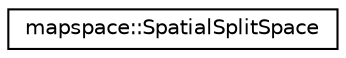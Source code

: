 digraph "Graphical Class Hierarchy"
{
 // LATEX_PDF_SIZE
  edge [fontname="Helvetica",fontsize="10",labelfontname="Helvetica",labelfontsize="10"];
  node [fontname="Helvetica",fontsize="10",shape=record];
  rankdir="LR";
  Node0 [label="mapspace::SpatialSplitSpace",height=0.2,width=0.4,color="black", fillcolor="white", style="filled",URL="$classmapspace_1_1SpatialSplitSpace.html",tooltip=" "];
}
